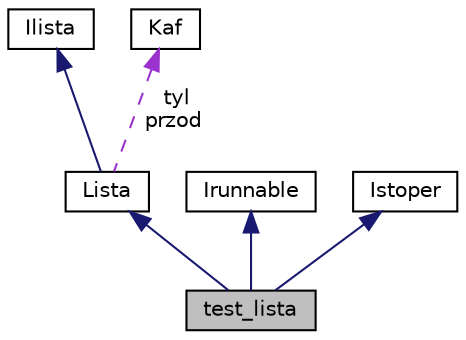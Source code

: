 digraph "test_lista"
{
  edge [fontname="Helvetica",fontsize="10",labelfontname="Helvetica",labelfontsize="10"];
  node [fontname="Helvetica",fontsize="10",shape=record];
  Node1 [label="test_lista",height=0.2,width=0.4,color="black", fillcolor="grey75", style="filled" fontcolor="black"];
  Node2 -> Node1 [dir="back",color="midnightblue",fontsize="10",style="solid",fontname="Helvetica"];
  Node2 [label="Lista",height=0.2,width=0.4,color="black", fillcolor="white", style="filled",URL="$class_lista.html"];
  Node3 -> Node2 [dir="back",color="midnightblue",fontsize="10",style="solid",fontname="Helvetica"];
  Node3 [label="Ilista",height=0.2,width=0.4,color="black", fillcolor="white", style="filled",URL="$class_ilista.html"];
  Node4 -> Node2 [dir="back",color="darkorchid3",fontsize="10",style="dashed",label=" tyl\nprzod" ,fontname="Helvetica"];
  Node4 [label="Kaf",height=0.2,width=0.4,color="black", fillcolor="white", style="filled",URL="$class_kaf.html"];
  Node5 -> Node1 [dir="back",color="midnightblue",fontsize="10",style="solid",fontname="Helvetica"];
  Node5 [label="Irunnable",height=0.2,width=0.4,color="black", fillcolor="white", style="filled",URL="$class_irunnable.html"];
  Node6 -> Node1 [dir="back",color="midnightblue",fontsize="10",style="solid",fontname="Helvetica"];
  Node6 [label="Istoper",height=0.2,width=0.4,color="black", fillcolor="white", style="filled",URL="$class_istoper.html"];
}
